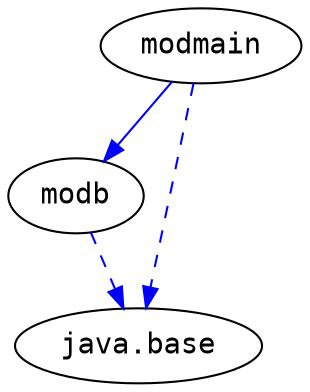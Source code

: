 # Created by depvis.JigsawDepVisualizer on Thu Mar 30 16:05:53 CEST 2017
digraph Java9_Dependency_Visualizer {
modb[fontname="Consolas",shape="ellipse",label="modb"];
java_base[fontname="Consolas",shape="ellipse",label="java.base"];
modmain[fontname="Consolas",shape="ellipse",label="modmain"];
modb -> java_base[color="#0000ff",fontname="Consolas",fontcolor="#0000ff",style="dashed",weight="16"]
modmain -> modb[color="#0000ff",fontname="Consolas",fontcolor="#0000ff",weight="8"]
modmain -> java_base[color="#0000ff",fontname="Consolas",fontcolor="#0000ff",style="dashed",weight="16"]
}
